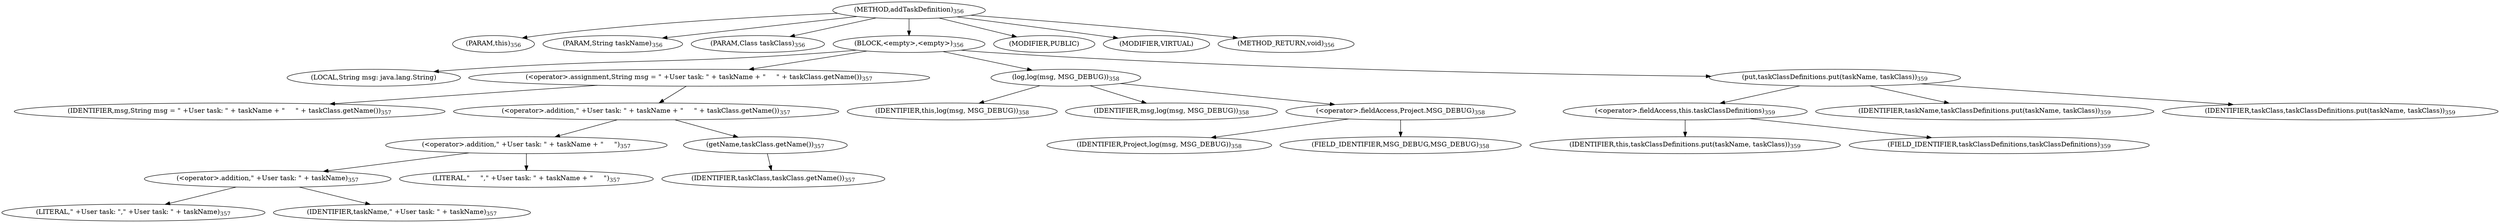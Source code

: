 digraph "addTaskDefinition" {  
"1055" [label = <(METHOD,addTaskDefinition)<SUB>356</SUB>> ]
"52" [label = <(PARAM,this)<SUB>356</SUB>> ]
"1056" [label = <(PARAM,String taskName)<SUB>356</SUB>> ]
"1057" [label = <(PARAM,Class taskClass)<SUB>356</SUB>> ]
"1058" [label = <(BLOCK,&lt;empty&gt;,&lt;empty&gt;)<SUB>356</SUB>> ]
"1059" [label = <(LOCAL,String msg: java.lang.String)> ]
"1060" [label = <(&lt;operator&gt;.assignment,String msg = &quot; +User task: &quot; + taskName + &quot;     &quot; + taskClass.getName())<SUB>357</SUB>> ]
"1061" [label = <(IDENTIFIER,msg,String msg = &quot; +User task: &quot; + taskName + &quot;     &quot; + taskClass.getName())<SUB>357</SUB>> ]
"1062" [label = <(&lt;operator&gt;.addition,&quot; +User task: &quot; + taskName + &quot;     &quot; + taskClass.getName())<SUB>357</SUB>> ]
"1063" [label = <(&lt;operator&gt;.addition,&quot; +User task: &quot; + taskName + &quot;     &quot;)<SUB>357</SUB>> ]
"1064" [label = <(&lt;operator&gt;.addition,&quot; +User task: &quot; + taskName)<SUB>357</SUB>> ]
"1065" [label = <(LITERAL,&quot; +User task: &quot;,&quot; +User task: &quot; + taskName)<SUB>357</SUB>> ]
"1066" [label = <(IDENTIFIER,taskName,&quot; +User task: &quot; + taskName)<SUB>357</SUB>> ]
"1067" [label = <(LITERAL,&quot;     &quot;,&quot; +User task: &quot; + taskName + &quot;     &quot;)<SUB>357</SUB>> ]
"1068" [label = <(getName,taskClass.getName())<SUB>357</SUB>> ]
"1069" [label = <(IDENTIFIER,taskClass,taskClass.getName())<SUB>357</SUB>> ]
"1070" [label = <(log,log(msg, MSG_DEBUG))<SUB>358</SUB>> ]
"51" [label = <(IDENTIFIER,this,log(msg, MSG_DEBUG))<SUB>358</SUB>> ]
"1071" [label = <(IDENTIFIER,msg,log(msg, MSG_DEBUG))<SUB>358</SUB>> ]
"1072" [label = <(&lt;operator&gt;.fieldAccess,Project.MSG_DEBUG)<SUB>358</SUB>> ]
"1073" [label = <(IDENTIFIER,Project,log(msg, MSG_DEBUG))<SUB>358</SUB>> ]
"1074" [label = <(FIELD_IDENTIFIER,MSG_DEBUG,MSG_DEBUG)<SUB>358</SUB>> ]
"1075" [label = <(put,taskClassDefinitions.put(taskName, taskClass))<SUB>359</SUB>> ]
"1076" [label = <(&lt;operator&gt;.fieldAccess,this.taskClassDefinitions)<SUB>359</SUB>> ]
"1077" [label = <(IDENTIFIER,this,taskClassDefinitions.put(taskName, taskClass))<SUB>359</SUB>> ]
"1078" [label = <(FIELD_IDENTIFIER,taskClassDefinitions,taskClassDefinitions)<SUB>359</SUB>> ]
"1079" [label = <(IDENTIFIER,taskName,taskClassDefinitions.put(taskName, taskClass))<SUB>359</SUB>> ]
"1080" [label = <(IDENTIFIER,taskClass,taskClassDefinitions.put(taskName, taskClass))<SUB>359</SUB>> ]
"1081" [label = <(MODIFIER,PUBLIC)> ]
"1082" [label = <(MODIFIER,VIRTUAL)> ]
"1083" [label = <(METHOD_RETURN,void)<SUB>356</SUB>> ]
  "1055" -> "52" 
  "1055" -> "1056" 
  "1055" -> "1057" 
  "1055" -> "1058" 
  "1055" -> "1081" 
  "1055" -> "1082" 
  "1055" -> "1083" 
  "1058" -> "1059" 
  "1058" -> "1060" 
  "1058" -> "1070" 
  "1058" -> "1075" 
  "1060" -> "1061" 
  "1060" -> "1062" 
  "1062" -> "1063" 
  "1062" -> "1068" 
  "1063" -> "1064" 
  "1063" -> "1067" 
  "1064" -> "1065" 
  "1064" -> "1066" 
  "1068" -> "1069" 
  "1070" -> "51" 
  "1070" -> "1071" 
  "1070" -> "1072" 
  "1072" -> "1073" 
  "1072" -> "1074" 
  "1075" -> "1076" 
  "1075" -> "1079" 
  "1075" -> "1080" 
  "1076" -> "1077" 
  "1076" -> "1078" 
}
